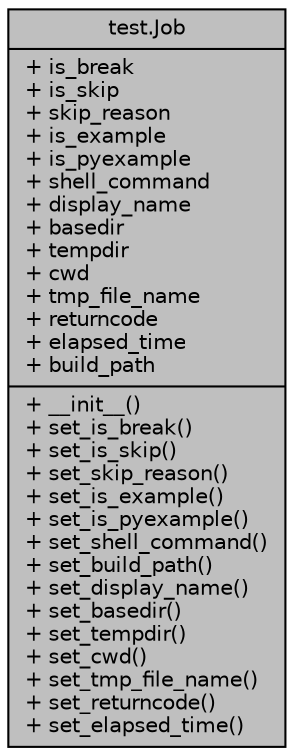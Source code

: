 digraph "test.Job"
{
 // LATEX_PDF_SIZE
  edge [fontname="Helvetica",fontsize="10",labelfontname="Helvetica",labelfontsize="10"];
  node [fontname="Helvetica",fontsize="10",shape=record];
  Node1 [label="{test.Job\n|+ is_break\l+ is_skip\l+ skip_reason\l+ is_example\l+ is_pyexample\l+ shell_command\l+ display_name\l+ basedir\l+ tempdir\l+ cwd\l+ tmp_file_name\l+ returncode\l+ elapsed_time\l+ build_path\l|+ __init__()\l+ set_is_break()\l+ set_is_skip()\l+ set_skip_reason()\l+ set_is_example()\l+ set_is_pyexample()\l+ set_shell_command()\l+ set_build_path()\l+ set_display_name()\l+ set_basedir()\l+ set_tempdir()\l+ set_cwd()\l+ set_tmp_file_name()\l+ set_returncode()\l+ set_elapsed_time()\l}",height=0.2,width=0.4,color="black", fillcolor="grey75", style="filled", fontcolor="black",tooltip=" "];
}
